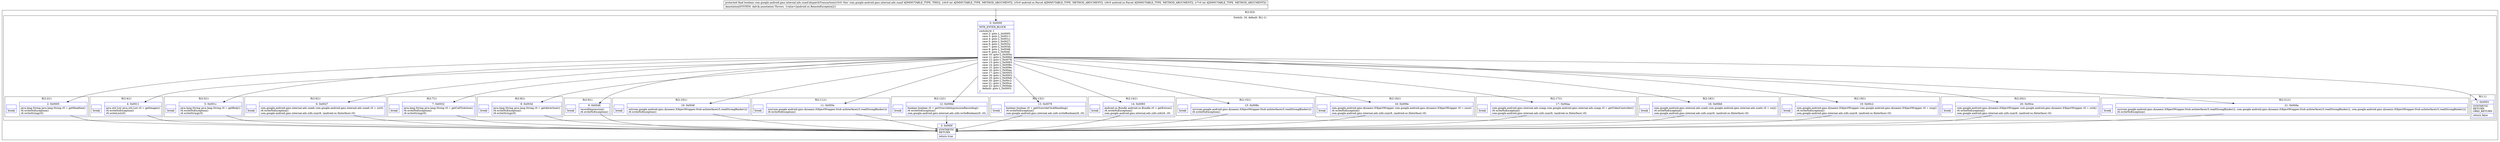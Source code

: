 digraph "CFG forcom.google.android.gms.internal.ads.zzanf.dispatchTransaction(ILandroid\/os\/Parcel;Landroid\/os\/Parcel;I)Z" {
subgraph cluster_Region_208048866 {
label = "R(2:0|3)";
node [shape=record,color=blue];
subgraph cluster_SwitchRegion_290174673 {
label = "Switch: 19, default: R(1:1)";
node [shape=record,color=blue];
Node_0 [shape=record,label="{0\:\ 0x0000|MTH_ENTER_BLOCK\l|switch(r4) \{\l    case 2: goto L_0x0005;\l    case 3: goto L_0x0011;\l    case 4: goto L_0x001c;\l    case 5: goto L_0x0027;\l    case 6: goto L_0x0032;\l    case 7: goto L_0x003d;\l    case 8: goto L_0x0048;\l    case 9: goto L_0x004f;\l    case 10: goto L_0x005e;\l    case 11: goto L_0x006d;\l    case 12: goto L_0x0078;\l    case 13: goto L_0x0083;\l    case 14: goto L_0x008e;\l    case 15: goto L_0x009e;\l    case 16: goto L_0x00aa;\l    case 17: goto L_0x0003;\l    case 18: goto L_0x0003;\l    case 19: goto L_0x00b6;\l    case 20: goto L_0x00c2;\l    case 21: goto L_0x00ce;\l    case 22: goto L_0x00da;\l    default: goto L_0x0003;\l\}\l}"];
subgraph cluster_Region_200462954 {
label = "R(2:2|1)";
node [shape=record,color=blue];
Node_2 [shape=record,label="{2\:\ 0x0005|java.lang.String java.lang.String r0 = getHeadline()\lr6.writeNoException()\lr6.writeString(r0)\l}"];
Node_InsnContainer_204953360 [shape=record,label="{|break\l}"];
}
subgraph cluster_Region_1461278010 {
label = "R(2:4|1)";
node [shape=record,color=blue];
Node_4 [shape=record,label="{4\:\ 0x0011|java.util.List java.util.List r0 = getImages()\lr6.writeNoException()\lr6.writeList(r0)\l}"];
Node_InsnContainer_1231965179 [shape=record,label="{|break\l}"];
}
subgraph cluster_Region_96401315 {
label = "R(2:5|1)";
node [shape=record,color=blue];
Node_5 [shape=record,label="{5\:\ 0x001c|java.lang.String java.lang.String r0 = getBody()\lr6.writeNoException()\lr6.writeString(r0)\l}"];
Node_InsnContainer_1898394038 [shape=record,label="{|break\l}"];
}
subgraph cluster_Region_1719820874 {
label = "R(2:6|1)";
node [shape=record,color=blue];
Node_6 [shape=record,label="{6\:\ 0x0027|com.google.android.gms.internal.ads.zzaeh com.google.android.gms.internal.ads.zzaeh r0 = zzrl()\lr6.writeNoException()\lcom.google.android.gms.internal.ads.zzfo.zza(r6, (android.os.IInterface) r0)\l}"];
Node_InsnContainer_1033301117 [shape=record,label="{|break\l}"];
}
subgraph cluster_Region_1671950857 {
label = "R(2:7|1)";
node [shape=record,color=blue];
Node_7 [shape=record,label="{7\:\ 0x0032|java.lang.String java.lang.String r0 = getCallToAction()\lr6.writeNoException()\lr6.writeString(r0)\l}"];
Node_InsnContainer_196059912 [shape=record,label="{|break\l}"];
}
subgraph cluster_Region_101355497 {
label = "R(2:8|1)";
node [shape=record,color=blue];
Node_8 [shape=record,label="{8\:\ 0x003d|java.lang.String java.lang.String r0 = getAdvertiser()\lr6.writeNoException()\lr6.writeString(r0)\l}"];
Node_InsnContainer_816119829 [shape=record,label="{|break\l}"];
}
subgraph cluster_Region_2026319158 {
label = "R(2:9|1)";
node [shape=record,color=blue];
Node_9 [shape=record,label="{9\:\ 0x0048|recordImpression()\lr6.writeNoException()\l}"];
Node_InsnContainer_1916322647 [shape=record,label="{|break\l}"];
}
subgraph cluster_Region_83462651 {
label = "R(2:10|1)";
node [shape=record,color=blue];
Node_10 [shape=record,label="{10\:\ 0x004f|zzt(com.google.android.gms.dynamic.IObjectWrapper.Stub.asInterface(r5.readStrongBinder()))\lr6.writeNoException()\l}"];
Node_InsnContainer_474256601 [shape=record,label="{|break\l}"];
}
subgraph cluster_Region_1563145466 {
label = "R(2:11|1)";
node [shape=record,color=blue];
Node_11 [shape=record,label="{11\:\ 0x005e|zzu(com.google.android.gms.dynamic.IObjectWrapper.Stub.asInterface(r5.readStrongBinder()))\lr6.writeNoException()\l}"];
Node_InsnContainer_1765664371 [shape=record,label="{|break\l}"];
}
subgraph cluster_Region_103595647 {
label = "R(2:12|1)";
node [shape=record,color=blue];
Node_12 [shape=record,label="{12\:\ 0x006d|boolean boolean r0 = getOverrideImpressionRecording()\lr6.writeNoException()\lcom.google.android.gms.internal.ads.zzfo.writeBoolean(r6, r0)\l}"];
Node_InsnContainer_566430974 [shape=record,label="{|break\l}"];
}
subgraph cluster_Region_33616923 {
label = "R(2:13|1)";
node [shape=record,color=blue];
Node_13 [shape=record,label="{13\:\ 0x0078|boolean boolean r0 = getOverrideClickHandling()\lr6.writeNoException()\lcom.google.android.gms.internal.ads.zzfo.writeBoolean(r6, r0)\l}"];
Node_InsnContainer_429504067 [shape=record,label="{|break\l}"];
}
subgraph cluster_Region_1105495428 {
label = "R(2:14|1)";
node [shape=record,color=blue];
Node_14 [shape=record,label="{14\:\ 0x0083|android.os.Bundle android.os.Bundle r0 = getExtras()\lr6.writeNoException()\lcom.google.android.gms.internal.ads.zzfo.zzb(r6, r0)\l}"];
Node_InsnContainer_420826606 [shape=record,label="{|break\l}"];
}
subgraph cluster_Region_530394817 {
label = "R(2:15|1)";
node [shape=record,color=blue];
Node_15 [shape=record,label="{15\:\ 0x008e|zzv(com.google.android.gms.dynamic.IObjectWrapper.Stub.asInterface(r5.readStrongBinder()))\lr6.writeNoException()\l}"];
Node_InsnContainer_637564208 [shape=record,label="{|break\l}"];
}
subgraph cluster_Region_1696376660 {
label = "R(2:16|1)";
node [shape=record,color=blue];
Node_16 [shape=record,label="{16\:\ 0x009e|com.google.android.gms.dynamic.IObjectWrapper com.google.android.gms.dynamic.IObjectWrapper r0 = zzso()\lr6.writeNoException()\lcom.google.android.gms.internal.ads.zzfo.zza(r6, (android.os.IInterface) r0)\l}"];
Node_InsnContainer_1920988189 [shape=record,label="{|break\l}"];
}
subgraph cluster_Region_1379582550 {
label = "R(2:17|1)";
node [shape=record,color=blue];
Node_17 [shape=record,label="{17\:\ 0x00aa|com.google.android.gms.internal.ads.zzaap com.google.android.gms.internal.ads.zzaap r0 = getVideoController()\lr6.writeNoException()\lcom.google.android.gms.internal.ads.zzfo.zza(r6, (android.os.IInterface) r0)\l}"];
Node_InsnContainer_1094106497 [shape=record,label="{|break\l}"];
}
subgraph cluster_Region_1183889149 {
label = "R(2:18|1)";
node [shape=record,color=blue];
Node_18 [shape=record,label="{18\:\ 0x00b6|com.google.android.gms.internal.ads.zzadz com.google.android.gms.internal.ads.zzadz r0 = zzrj()\lr6.writeNoException()\lcom.google.android.gms.internal.ads.zzfo.zza(r6, (android.os.IInterface) r0)\l}"];
Node_InsnContainer_925595712 [shape=record,label="{|break\l}"];
}
subgraph cluster_Region_1124919825 {
label = "R(2:19|1)";
node [shape=record,color=blue];
Node_19 [shape=record,label="{19\:\ 0x00c2|com.google.android.gms.dynamic.IObjectWrapper com.google.android.gms.dynamic.IObjectWrapper r0 = zzsp()\lr6.writeNoException()\lcom.google.android.gms.internal.ads.zzfo.zza(r6, (android.os.IInterface) r0)\l}"];
Node_InsnContainer_312947296 [shape=record,label="{|break\l}"];
}
subgraph cluster_Region_916469291 {
label = "R(2:20|1)";
node [shape=record,color=blue];
Node_20 [shape=record,label="{20\:\ 0x00ce|com.google.android.gms.dynamic.IObjectWrapper com.google.android.gms.dynamic.IObjectWrapper r0 = zzrk()\lr6.writeNoException()\lcom.google.android.gms.internal.ads.zzfo.zza(r6, (android.os.IInterface) r0)\l}"];
Node_InsnContainer_536208181 [shape=record,label="{|break\l}"];
}
subgraph cluster_Region_1809551359 {
label = "R(2:21|1)";
node [shape=record,color=blue];
Node_21 [shape=record,label="{21\:\ 0x00da|zzc(com.google.android.gms.dynamic.IObjectWrapper.Stub.asInterface(r5.readStrongBinder()), com.google.android.gms.dynamic.IObjectWrapper.Stub.asInterface(r5.readStrongBinder()), com.google.android.gms.dynamic.IObjectWrapper.Stub.asInterface(r5.readStrongBinder()))\lr6.writeNoException()\l}"];
Node_InsnContainer_131990460 [shape=record,label="{|break\l}"];
}
subgraph cluster_Region_742458645 {
label = "R(1:1)";
node [shape=record,color=blue];
Node_1 [shape=record,label="{1\:\ 0x0003|SYNTHETIC\lRETURN\lORIG_RETURN\l|return false\l}"];
}
}
Node_3 [shape=record,label="{3\:\ 0x000f|SYNTHETIC\lRETURN\l|return true\l}"];
}
MethodNode[shape=record,label="{protected final boolean com.google.android.gms.internal.ads.zzanf.dispatchTransaction((r3v0 'this' com.google.android.gms.internal.ads.zzanf A[IMMUTABLE_TYPE, THIS]), (r4v0 int A[IMMUTABLE_TYPE, METHOD_ARGUMENT]), (r5v0 android.os.Parcel A[IMMUTABLE_TYPE, METHOD_ARGUMENT]), (r6v0 android.os.Parcel A[IMMUTABLE_TYPE, METHOD_ARGUMENT]), (r7v0 int A[IMMUTABLE_TYPE, METHOD_ARGUMENT]))  | Annotation[SYSTEM, dalvik.annotation.Throws, \{value=[android.os.RemoteException]\}]\l}"];
MethodNode -> Node_0;
Node_0 -> Node_1;
Node_0 -> Node_2;
Node_0 -> Node_4;
Node_0 -> Node_5;
Node_0 -> Node_6;
Node_0 -> Node_7;
Node_0 -> Node_8;
Node_0 -> Node_9;
Node_0 -> Node_10;
Node_0 -> Node_11;
Node_0 -> Node_12;
Node_0 -> Node_13;
Node_0 -> Node_14;
Node_0 -> Node_15;
Node_0 -> Node_16;
Node_0 -> Node_17;
Node_0 -> Node_18;
Node_0 -> Node_19;
Node_0 -> Node_20;
Node_0 -> Node_21;
Node_2 -> Node_3;
Node_4 -> Node_3;
Node_5 -> Node_3;
Node_6 -> Node_3;
Node_7 -> Node_3;
Node_8 -> Node_3;
Node_9 -> Node_3;
Node_10 -> Node_3;
Node_11 -> Node_3;
Node_12 -> Node_3;
Node_13 -> Node_3;
Node_14 -> Node_3;
Node_15 -> Node_3;
Node_16 -> Node_3;
Node_17 -> Node_3;
Node_18 -> Node_3;
Node_19 -> Node_3;
Node_20 -> Node_3;
Node_21 -> Node_3;
}


